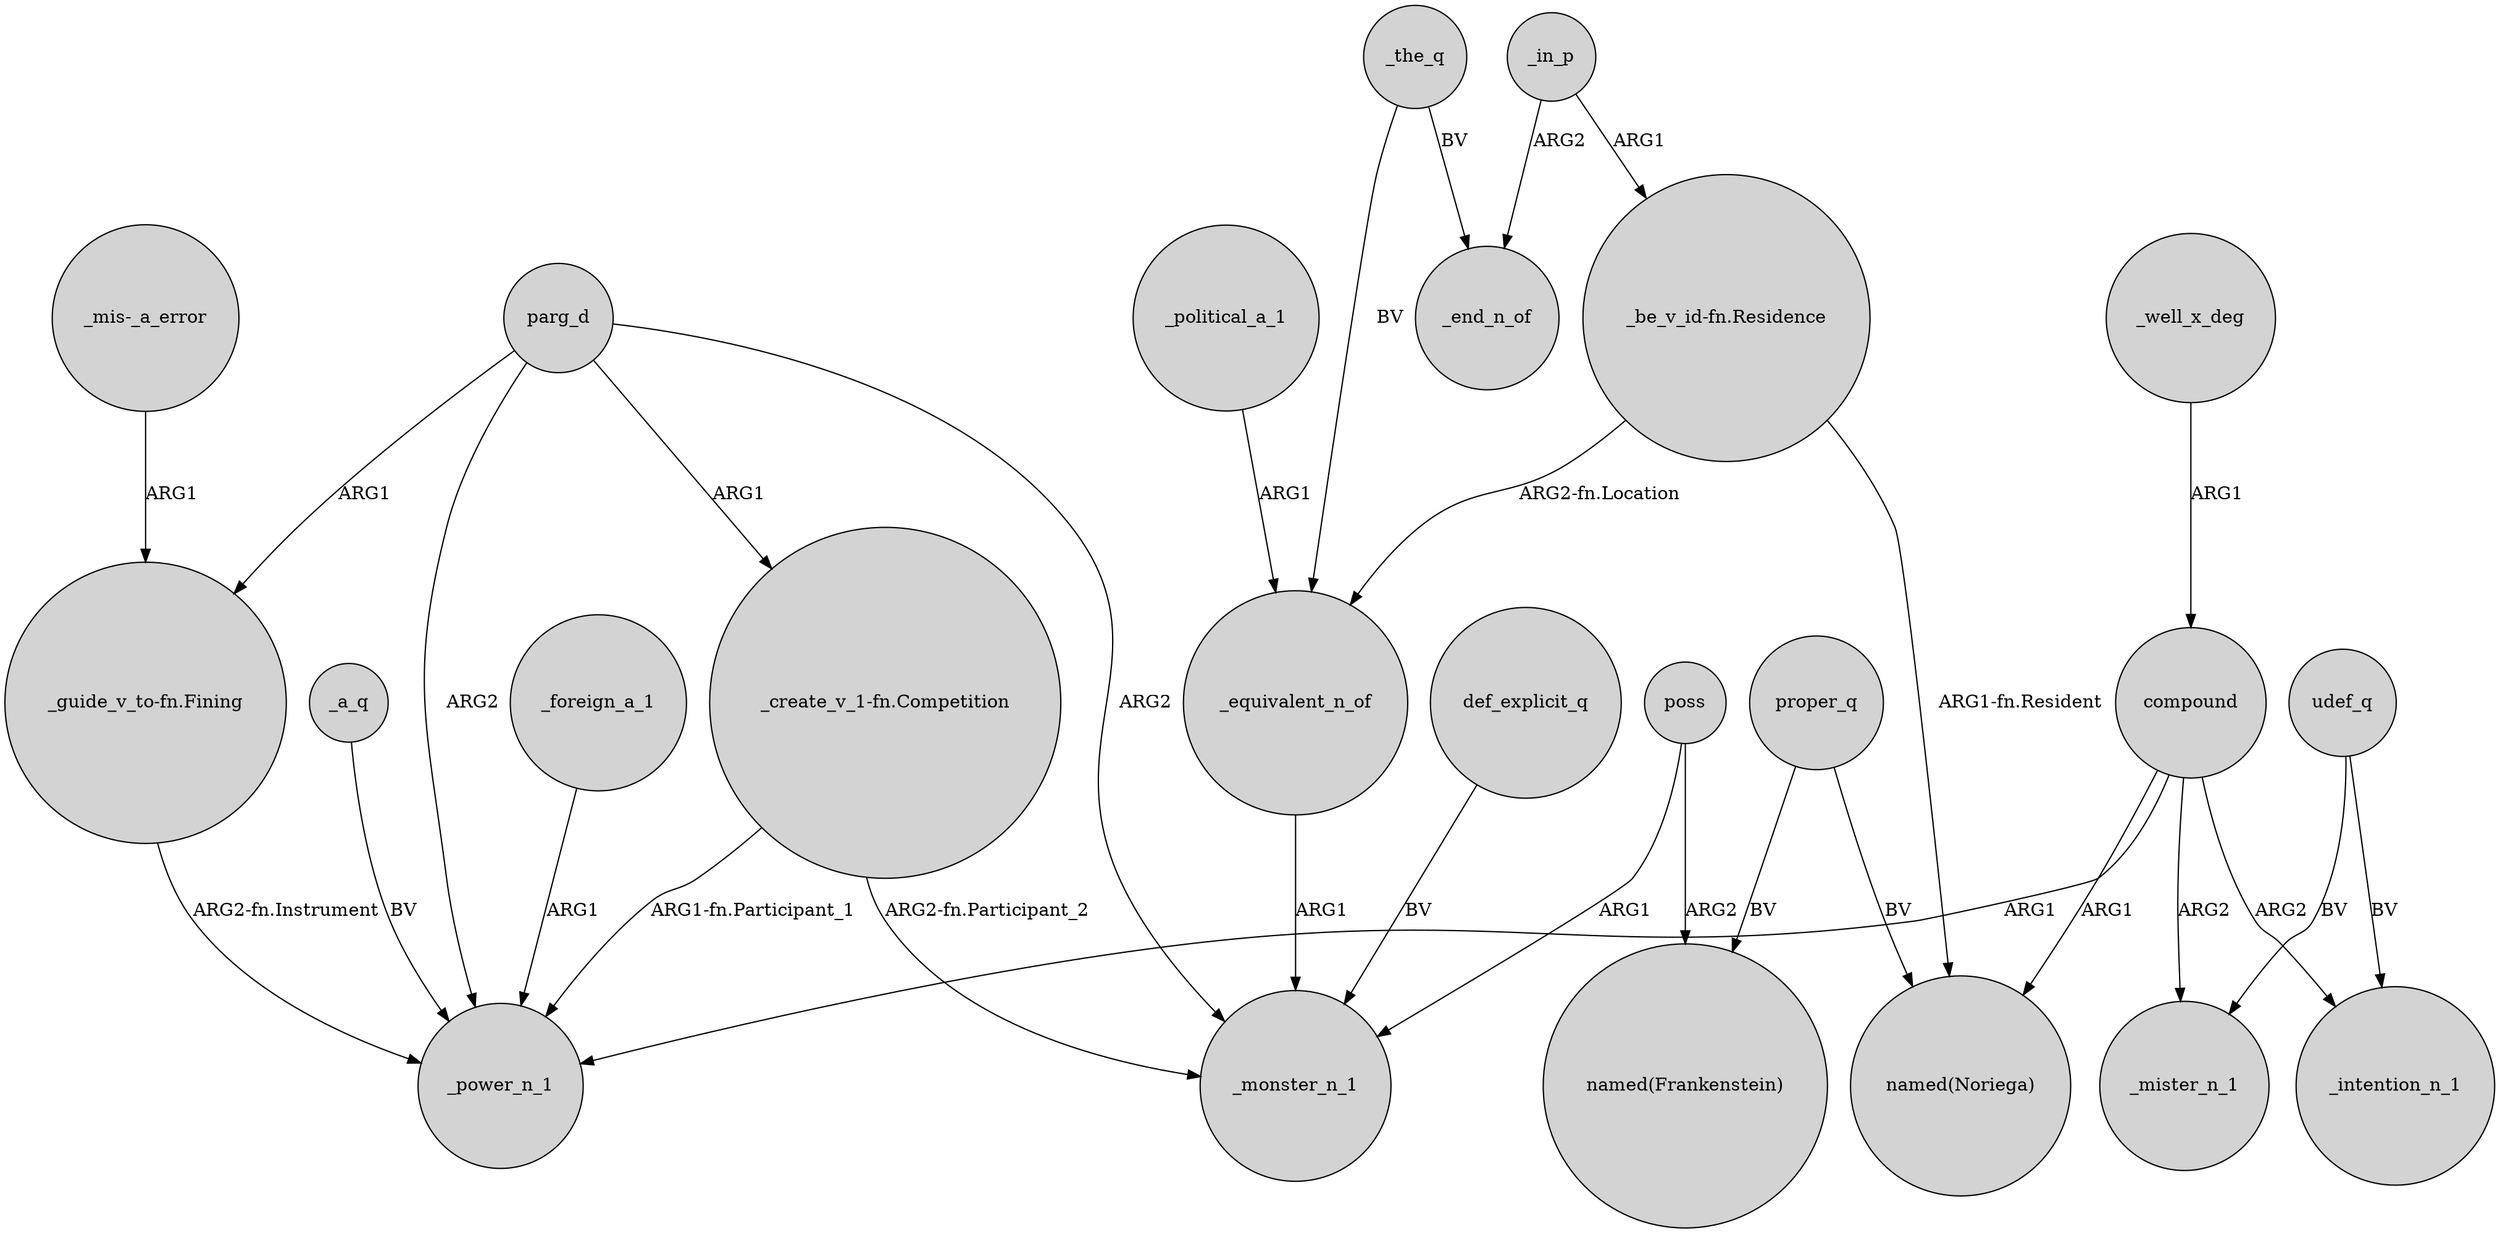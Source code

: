 digraph {
	node [shape=circle style=filled]
	compound -> "named(Noriega)" [label=ARG1]
	"_create_v_1-fn.Competition" -> _power_n_1 [label="ARG1-fn.Participant_1"]
	compound -> _mister_n_1 [label=ARG2]
	"_create_v_1-fn.Competition" -> _monster_n_1 [label="ARG2-fn.Participant_2"]
	_in_p -> "_be_v_id-fn.Residence" [label=ARG1]
	"_be_v_id-fn.Residence" -> _equivalent_n_of [label="ARG2-fn.Location"]
	def_explicit_q -> _monster_n_1 [label=BV]
	parg_d -> "_guide_v_to-fn.Fining" [label=ARG1]
	_the_q -> _equivalent_n_of [label=BV]
	_equivalent_n_of -> _monster_n_1 [label=ARG1]
	proper_q -> "named(Frankenstein)" [label=BV]
	udef_q -> _mister_n_1 [label=BV]
	_political_a_1 -> _equivalent_n_of [label=ARG1]
	"_mis-_a_error" -> "_guide_v_to-fn.Fining" [label=ARG1]
	_well_x_deg -> compound [label=ARG1]
	udef_q -> _intention_n_1 [label=BV]
	parg_d -> "_create_v_1-fn.Competition" [label=ARG1]
	_a_q -> _power_n_1 [label=BV]
	parg_d -> _power_n_1 [label=ARG2]
	poss -> _monster_n_1 [label=ARG1]
	_in_p -> _end_n_of [label=ARG2]
	_foreign_a_1 -> _power_n_1 [label=ARG1]
	poss -> "named(Frankenstein)" [label=ARG2]
	parg_d -> _monster_n_1 [label=ARG2]
	compound -> _intention_n_1 [label=ARG2]
	"_be_v_id-fn.Residence" -> "named(Noriega)" [label="ARG1-fn.Resident"]
	compound -> _power_n_1 [label=ARG1]
	"_guide_v_to-fn.Fining" -> _power_n_1 [label="ARG2-fn.Instrument"]
	_the_q -> _end_n_of [label=BV]
	proper_q -> "named(Noriega)" [label=BV]
}
